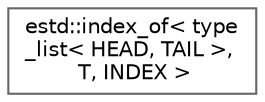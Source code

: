 digraph "Graphical Class Hierarchy"
{
 // LATEX_PDF_SIZE
  bgcolor="transparent";
  edge [fontname=Helvetica,fontsize=10,labelfontname=Helvetica,labelfontsize=10];
  node [fontname=Helvetica,fontsize=10,shape=box,height=0.2,width=0.4];
  rankdir="LR";
  Node0 [id="Node000000",label="estd::index_of\< type\l_list\< HEAD, TAIL \>,\l T, INDEX \>",height=0.2,width=0.4,color="grey40", fillcolor="white", style="filled",URL="$d9/db3/structestd_1_1index__of_3_01type__list_3_01HEAD_00_01TAIL_01_4_00_01T_00_01INDEX_01_4.html",tooltip=" "];
}

